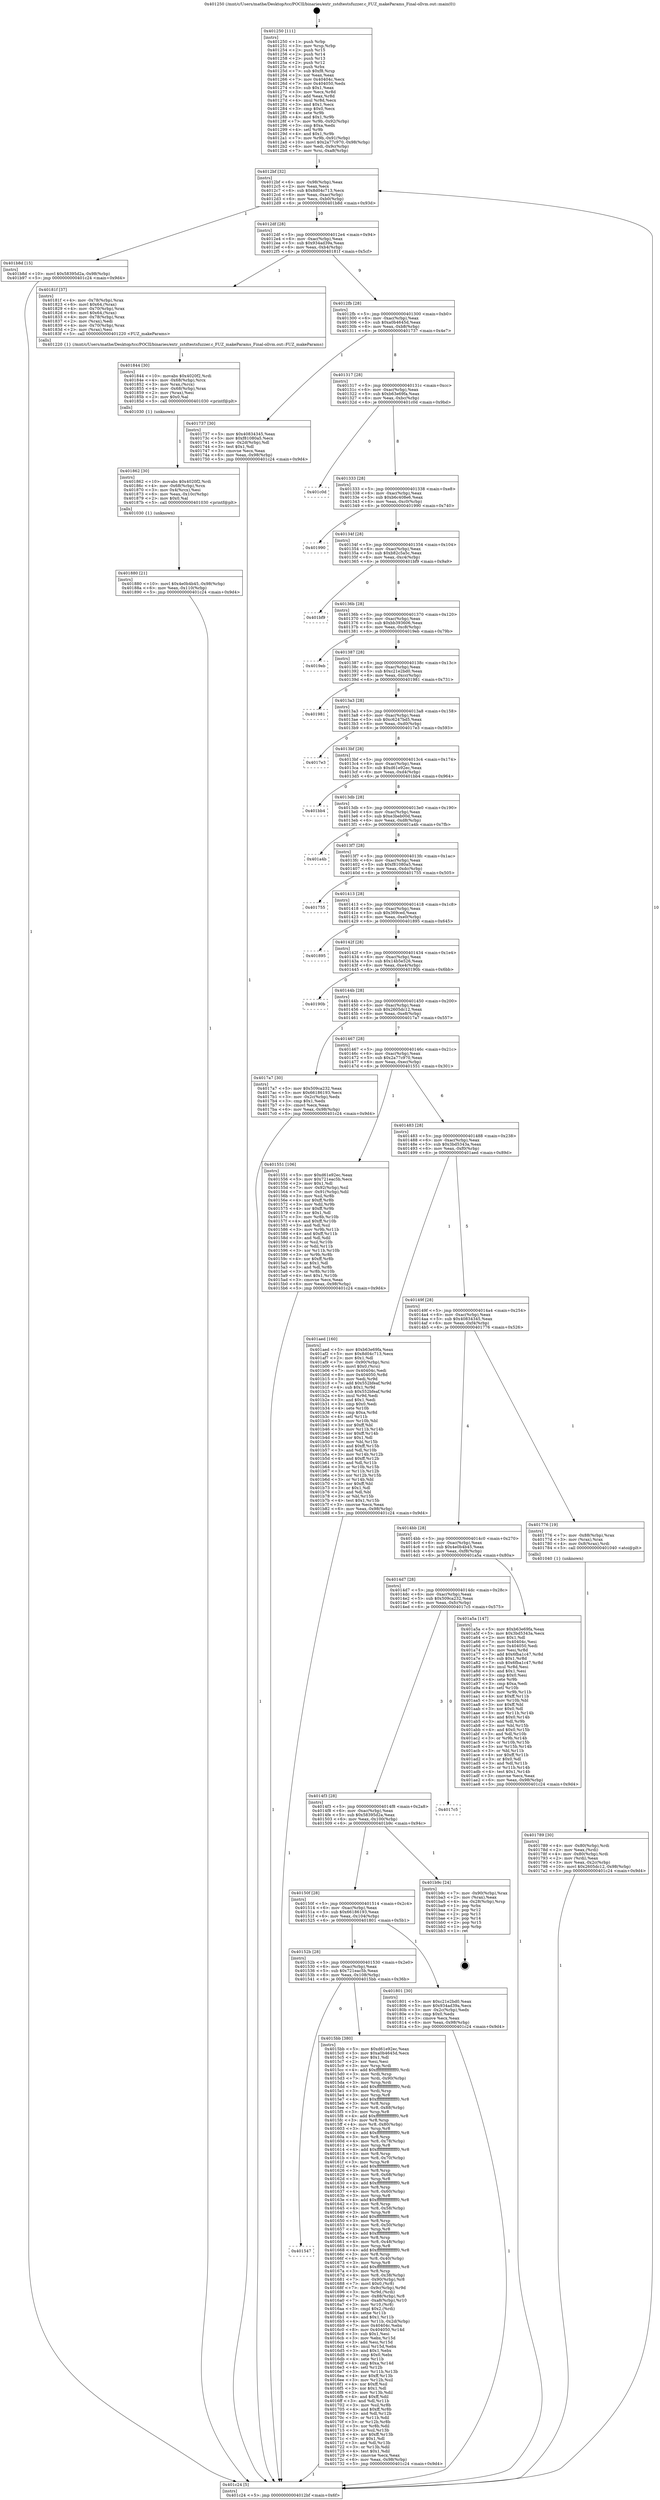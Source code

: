 digraph "0x401250" {
  label = "0x401250 (/mnt/c/Users/mathe/Desktop/tcc/POCII/binaries/extr_zstdtestsfuzzer.c_FUZ_makeParams_Final-ollvm.out::main(0))"
  labelloc = "t"
  node[shape=record]

  Entry [label="",width=0.3,height=0.3,shape=circle,fillcolor=black,style=filled]
  "0x4012bf" [label="{
     0x4012bf [32]\l
     | [instrs]\l
     &nbsp;&nbsp;0x4012bf \<+6\>: mov -0x98(%rbp),%eax\l
     &nbsp;&nbsp;0x4012c5 \<+2\>: mov %eax,%ecx\l
     &nbsp;&nbsp;0x4012c7 \<+6\>: sub $0x8d04c713,%ecx\l
     &nbsp;&nbsp;0x4012cd \<+6\>: mov %eax,-0xac(%rbp)\l
     &nbsp;&nbsp;0x4012d3 \<+6\>: mov %ecx,-0xb0(%rbp)\l
     &nbsp;&nbsp;0x4012d9 \<+6\>: je 0000000000401b8d \<main+0x93d\>\l
  }"]
  "0x401b8d" [label="{
     0x401b8d [15]\l
     | [instrs]\l
     &nbsp;&nbsp;0x401b8d \<+10\>: movl $0x58395d2a,-0x98(%rbp)\l
     &nbsp;&nbsp;0x401b97 \<+5\>: jmp 0000000000401c24 \<main+0x9d4\>\l
  }"]
  "0x4012df" [label="{
     0x4012df [28]\l
     | [instrs]\l
     &nbsp;&nbsp;0x4012df \<+5\>: jmp 00000000004012e4 \<main+0x94\>\l
     &nbsp;&nbsp;0x4012e4 \<+6\>: mov -0xac(%rbp),%eax\l
     &nbsp;&nbsp;0x4012ea \<+5\>: sub $0x934ad39a,%eax\l
     &nbsp;&nbsp;0x4012ef \<+6\>: mov %eax,-0xb4(%rbp)\l
     &nbsp;&nbsp;0x4012f5 \<+6\>: je 000000000040181f \<main+0x5cf\>\l
  }"]
  Exit [label="",width=0.3,height=0.3,shape=circle,fillcolor=black,style=filled,peripheries=2]
  "0x40181f" [label="{
     0x40181f [37]\l
     | [instrs]\l
     &nbsp;&nbsp;0x40181f \<+4\>: mov -0x78(%rbp),%rax\l
     &nbsp;&nbsp;0x401823 \<+6\>: movl $0x64,(%rax)\l
     &nbsp;&nbsp;0x401829 \<+4\>: mov -0x70(%rbp),%rax\l
     &nbsp;&nbsp;0x40182d \<+6\>: movl $0x64,(%rax)\l
     &nbsp;&nbsp;0x401833 \<+4\>: mov -0x78(%rbp),%rax\l
     &nbsp;&nbsp;0x401837 \<+2\>: mov (%rax),%edi\l
     &nbsp;&nbsp;0x401839 \<+4\>: mov -0x70(%rbp),%rax\l
     &nbsp;&nbsp;0x40183d \<+2\>: mov (%rax),%esi\l
     &nbsp;&nbsp;0x40183f \<+5\>: call 0000000000401220 \<FUZ_makeParams\>\l
     | [calls]\l
     &nbsp;&nbsp;0x401220 \{1\} (/mnt/c/Users/mathe/Desktop/tcc/POCII/binaries/extr_zstdtestsfuzzer.c_FUZ_makeParams_Final-ollvm.out::FUZ_makeParams)\l
  }"]
  "0x4012fb" [label="{
     0x4012fb [28]\l
     | [instrs]\l
     &nbsp;&nbsp;0x4012fb \<+5\>: jmp 0000000000401300 \<main+0xb0\>\l
     &nbsp;&nbsp;0x401300 \<+6\>: mov -0xac(%rbp),%eax\l
     &nbsp;&nbsp;0x401306 \<+5\>: sub $0xa0b4645d,%eax\l
     &nbsp;&nbsp;0x40130b \<+6\>: mov %eax,-0xb8(%rbp)\l
     &nbsp;&nbsp;0x401311 \<+6\>: je 0000000000401737 \<main+0x4e7\>\l
  }"]
  "0x401880" [label="{
     0x401880 [21]\l
     | [instrs]\l
     &nbsp;&nbsp;0x401880 \<+10\>: movl $0x4e0b4b45,-0x98(%rbp)\l
     &nbsp;&nbsp;0x40188a \<+6\>: mov %eax,-0x110(%rbp)\l
     &nbsp;&nbsp;0x401890 \<+5\>: jmp 0000000000401c24 \<main+0x9d4\>\l
  }"]
  "0x401737" [label="{
     0x401737 [30]\l
     | [instrs]\l
     &nbsp;&nbsp;0x401737 \<+5\>: mov $0x40834345,%eax\l
     &nbsp;&nbsp;0x40173c \<+5\>: mov $0xf81080a5,%ecx\l
     &nbsp;&nbsp;0x401741 \<+3\>: mov -0x2d(%rbp),%dl\l
     &nbsp;&nbsp;0x401744 \<+3\>: test $0x1,%dl\l
     &nbsp;&nbsp;0x401747 \<+3\>: cmovne %ecx,%eax\l
     &nbsp;&nbsp;0x40174a \<+6\>: mov %eax,-0x98(%rbp)\l
     &nbsp;&nbsp;0x401750 \<+5\>: jmp 0000000000401c24 \<main+0x9d4\>\l
  }"]
  "0x401317" [label="{
     0x401317 [28]\l
     | [instrs]\l
     &nbsp;&nbsp;0x401317 \<+5\>: jmp 000000000040131c \<main+0xcc\>\l
     &nbsp;&nbsp;0x40131c \<+6\>: mov -0xac(%rbp),%eax\l
     &nbsp;&nbsp;0x401322 \<+5\>: sub $0xb63e69fa,%eax\l
     &nbsp;&nbsp;0x401327 \<+6\>: mov %eax,-0xbc(%rbp)\l
     &nbsp;&nbsp;0x40132d \<+6\>: je 0000000000401c0d \<main+0x9bd\>\l
  }"]
  "0x401862" [label="{
     0x401862 [30]\l
     | [instrs]\l
     &nbsp;&nbsp;0x401862 \<+10\>: movabs $0x4020f2,%rdi\l
     &nbsp;&nbsp;0x40186c \<+4\>: mov -0x68(%rbp),%rcx\l
     &nbsp;&nbsp;0x401870 \<+3\>: mov 0x4(%rcx),%esi\l
     &nbsp;&nbsp;0x401873 \<+6\>: mov %eax,-0x10c(%rbp)\l
     &nbsp;&nbsp;0x401879 \<+2\>: mov $0x0,%al\l
     &nbsp;&nbsp;0x40187b \<+5\>: call 0000000000401030 \<printf@plt\>\l
     | [calls]\l
     &nbsp;&nbsp;0x401030 \{1\} (unknown)\l
  }"]
  "0x401c0d" [label="{
     0x401c0d\l
  }", style=dashed]
  "0x401333" [label="{
     0x401333 [28]\l
     | [instrs]\l
     &nbsp;&nbsp;0x401333 \<+5\>: jmp 0000000000401338 \<main+0xe8\>\l
     &nbsp;&nbsp;0x401338 \<+6\>: mov -0xac(%rbp),%eax\l
     &nbsp;&nbsp;0x40133e \<+5\>: sub $0xb6c408e6,%eax\l
     &nbsp;&nbsp;0x401343 \<+6\>: mov %eax,-0xc0(%rbp)\l
     &nbsp;&nbsp;0x401349 \<+6\>: je 0000000000401990 \<main+0x740\>\l
  }"]
  "0x401844" [label="{
     0x401844 [30]\l
     | [instrs]\l
     &nbsp;&nbsp;0x401844 \<+10\>: movabs $0x4020f2,%rdi\l
     &nbsp;&nbsp;0x40184e \<+4\>: mov -0x68(%rbp),%rcx\l
     &nbsp;&nbsp;0x401852 \<+3\>: mov %rax,(%rcx)\l
     &nbsp;&nbsp;0x401855 \<+4\>: mov -0x68(%rbp),%rax\l
     &nbsp;&nbsp;0x401859 \<+2\>: mov (%rax),%esi\l
     &nbsp;&nbsp;0x40185b \<+2\>: mov $0x0,%al\l
     &nbsp;&nbsp;0x40185d \<+5\>: call 0000000000401030 \<printf@plt\>\l
     | [calls]\l
     &nbsp;&nbsp;0x401030 \{1\} (unknown)\l
  }"]
  "0x401990" [label="{
     0x401990\l
  }", style=dashed]
  "0x40134f" [label="{
     0x40134f [28]\l
     | [instrs]\l
     &nbsp;&nbsp;0x40134f \<+5\>: jmp 0000000000401354 \<main+0x104\>\l
     &nbsp;&nbsp;0x401354 \<+6\>: mov -0xac(%rbp),%eax\l
     &nbsp;&nbsp;0x40135a \<+5\>: sub $0xb82c5a5c,%eax\l
     &nbsp;&nbsp;0x40135f \<+6\>: mov %eax,-0xc4(%rbp)\l
     &nbsp;&nbsp;0x401365 \<+6\>: je 0000000000401bf9 \<main+0x9a9\>\l
  }"]
  "0x401789" [label="{
     0x401789 [30]\l
     | [instrs]\l
     &nbsp;&nbsp;0x401789 \<+4\>: mov -0x80(%rbp),%rdi\l
     &nbsp;&nbsp;0x40178d \<+2\>: mov %eax,(%rdi)\l
     &nbsp;&nbsp;0x40178f \<+4\>: mov -0x80(%rbp),%rdi\l
     &nbsp;&nbsp;0x401793 \<+2\>: mov (%rdi),%eax\l
     &nbsp;&nbsp;0x401795 \<+3\>: mov %eax,-0x2c(%rbp)\l
     &nbsp;&nbsp;0x401798 \<+10\>: movl $0x2605dc12,-0x98(%rbp)\l
     &nbsp;&nbsp;0x4017a2 \<+5\>: jmp 0000000000401c24 \<main+0x9d4\>\l
  }"]
  "0x401bf9" [label="{
     0x401bf9\l
  }", style=dashed]
  "0x40136b" [label="{
     0x40136b [28]\l
     | [instrs]\l
     &nbsp;&nbsp;0x40136b \<+5\>: jmp 0000000000401370 \<main+0x120\>\l
     &nbsp;&nbsp;0x401370 \<+6\>: mov -0xac(%rbp),%eax\l
     &nbsp;&nbsp;0x401376 \<+5\>: sub $0xbb393606,%eax\l
     &nbsp;&nbsp;0x40137b \<+6\>: mov %eax,-0xc8(%rbp)\l
     &nbsp;&nbsp;0x401381 \<+6\>: je 00000000004019eb \<main+0x79b\>\l
  }"]
  "0x401547" [label="{
     0x401547\l
  }", style=dashed]
  "0x4019eb" [label="{
     0x4019eb\l
  }", style=dashed]
  "0x401387" [label="{
     0x401387 [28]\l
     | [instrs]\l
     &nbsp;&nbsp;0x401387 \<+5\>: jmp 000000000040138c \<main+0x13c\>\l
     &nbsp;&nbsp;0x40138c \<+6\>: mov -0xac(%rbp),%eax\l
     &nbsp;&nbsp;0x401392 \<+5\>: sub $0xc21e2bd0,%eax\l
     &nbsp;&nbsp;0x401397 \<+6\>: mov %eax,-0xcc(%rbp)\l
     &nbsp;&nbsp;0x40139d \<+6\>: je 0000000000401981 \<main+0x731\>\l
  }"]
  "0x4015bb" [label="{
     0x4015bb [380]\l
     | [instrs]\l
     &nbsp;&nbsp;0x4015bb \<+5\>: mov $0xd61e92ec,%eax\l
     &nbsp;&nbsp;0x4015c0 \<+5\>: mov $0xa0b4645d,%ecx\l
     &nbsp;&nbsp;0x4015c5 \<+2\>: mov $0x1,%dl\l
     &nbsp;&nbsp;0x4015c7 \<+2\>: xor %esi,%esi\l
     &nbsp;&nbsp;0x4015c9 \<+3\>: mov %rsp,%rdi\l
     &nbsp;&nbsp;0x4015cc \<+4\>: add $0xfffffffffffffff0,%rdi\l
     &nbsp;&nbsp;0x4015d0 \<+3\>: mov %rdi,%rsp\l
     &nbsp;&nbsp;0x4015d3 \<+7\>: mov %rdi,-0x90(%rbp)\l
     &nbsp;&nbsp;0x4015da \<+3\>: mov %rsp,%rdi\l
     &nbsp;&nbsp;0x4015dd \<+4\>: add $0xfffffffffffffff0,%rdi\l
     &nbsp;&nbsp;0x4015e1 \<+3\>: mov %rdi,%rsp\l
     &nbsp;&nbsp;0x4015e4 \<+3\>: mov %rsp,%r8\l
     &nbsp;&nbsp;0x4015e7 \<+4\>: add $0xfffffffffffffff0,%r8\l
     &nbsp;&nbsp;0x4015eb \<+3\>: mov %r8,%rsp\l
     &nbsp;&nbsp;0x4015ee \<+7\>: mov %r8,-0x88(%rbp)\l
     &nbsp;&nbsp;0x4015f5 \<+3\>: mov %rsp,%r8\l
     &nbsp;&nbsp;0x4015f8 \<+4\>: add $0xfffffffffffffff0,%r8\l
     &nbsp;&nbsp;0x4015fc \<+3\>: mov %r8,%rsp\l
     &nbsp;&nbsp;0x4015ff \<+4\>: mov %r8,-0x80(%rbp)\l
     &nbsp;&nbsp;0x401603 \<+3\>: mov %rsp,%r8\l
     &nbsp;&nbsp;0x401606 \<+4\>: add $0xfffffffffffffff0,%r8\l
     &nbsp;&nbsp;0x40160a \<+3\>: mov %r8,%rsp\l
     &nbsp;&nbsp;0x40160d \<+4\>: mov %r8,-0x78(%rbp)\l
     &nbsp;&nbsp;0x401611 \<+3\>: mov %rsp,%r8\l
     &nbsp;&nbsp;0x401614 \<+4\>: add $0xfffffffffffffff0,%r8\l
     &nbsp;&nbsp;0x401618 \<+3\>: mov %r8,%rsp\l
     &nbsp;&nbsp;0x40161b \<+4\>: mov %r8,-0x70(%rbp)\l
     &nbsp;&nbsp;0x40161f \<+3\>: mov %rsp,%r8\l
     &nbsp;&nbsp;0x401622 \<+4\>: add $0xfffffffffffffff0,%r8\l
     &nbsp;&nbsp;0x401626 \<+3\>: mov %r8,%rsp\l
     &nbsp;&nbsp;0x401629 \<+4\>: mov %r8,-0x68(%rbp)\l
     &nbsp;&nbsp;0x40162d \<+3\>: mov %rsp,%r8\l
     &nbsp;&nbsp;0x401630 \<+4\>: add $0xfffffffffffffff0,%r8\l
     &nbsp;&nbsp;0x401634 \<+3\>: mov %r8,%rsp\l
     &nbsp;&nbsp;0x401637 \<+4\>: mov %r8,-0x60(%rbp)\l
     &nbsp;&nbsp;0x40163b \<+3\>: mov %rsp,%r8\l
     &nbsp;&nbsp;0x40163e \<+4\>: add $0xfffffffffffffff0,%r8\l
     &nbsp;&nbsp;0x401642 \<+3\>: mov %r8,%rsp\l
     &nbsp;&nbsp;0x401645 \<+4\>: mov %r8,-0x58(%rbp)\l
     &nbsp;&nbsp;0x401649 \<+3\>: mov %rsp,%r8\l
     &nbsp;&nbsp;0x40164c \<+4\>: add $0xfffffffffffffff0,%r8\l
     &nbsp;&nbsp;0x401650 \<+3\>: mov %r8,%rsp\l
     &nbsp;&nbsp;0x401653 \<+4\>: mov %r8,-0x50(%rbp)\l
     &nbsp;&nbsp;0x401657 \<+3\>: mov %rsp,%r8\l
     &nbsp;&nbsp;0x40165a \<+4\>: add $0xfffffffffffffff0,%r8\l
     &nbsp;&nbsp;0x40165e \<+3\>: mov %r8,%rsp\l
     &nbsp;&nbsp;0x401661 \<+4\>: mov %r8,-0x48(%rbp)\l
     &nbsp;&nbsp;0x401665 \<+3\>: mov %rsp,%r8\l
     &nbsp;&nbsp;0x401668 \<+4\>: add $0xfffffffffffffff0,%r8\l
     &nbsp;&nbsp;0x40166c \<+3\>: mov %r8,%rsp\l
     &nbsp;&nbsp;0x40166f \<+4\>: mov %r8,-0x40(%rbp)\l
     &nbsp;&nbsp;0x401673 \<+3\>: mov %rsp,%r8\l
     &nbsp;&nbsp;0x401676 \<+4\>: add $0xfffffffffffffff0,%r8\l
     &nbsp;&nbsp;0x40167a \<+3\>: mov %r8,%rsp\l
     &nbsp;&nbsp;0x40167d \<+4\>: mov %r8,-0x38(%rbp)\l
     &nbsp;&nbsp;0x401681 \<+7\>: mov -0x90(%rbp),%r8\l
     &nbsp;&nbsp;0x401688 \<+7\>: movl $0x0,(%r8)\l
     &nbsp;&nbsp;0x40168f \<+7\>: mov -0x9c(%rbp),%r9d\l
     &nbsp;&nbsp;0x401696 \<+3\>: mov %r9d,(%rdi)\l
     &nbsp;&nbsp;0x401699 \<+7\>: mov -0x88(%rbp),%r8\l
     &nbsp;&nbsp;0x4016a0 \<+7\>: mov -0xa8(%rbp),%r10\l
     &nbsp;&nbsp;0x4016a7 \<+3\>: mov %r10,(%r8)\l
     &nbsp;&nbsp;0x4016aa \<+3\>: cmpl $0x2,(%rdi)\l
     &nbsp;&nbsp;0x4016ad \<+4\>: setne %r11b\l
     &nbsp;&nbsp;0x4016b1 \<+4\>: and $0x1,%r11b\l
     &nbsp;&nbsp;0x4016b5 \<+4\>: mov %r11b,-0x2d(%rbp)\l
     &nbsp;&nbsp;0x4016b9 \<+7\>: mov 0x40404c,%ebx\l
     &nbsp;&nbsp;0x4016c0 \<+8\>: mov 0x404050,%r14d\l
     &nbsp;&nbsp;0x4016c8 \<+3\>: sub $0x1,%esi\l
     &nbsp;&nbsp;0x4016cb \<+3\>: mov %ebx,%r15d\l
     &nbsp;&nbsp;0x4016ce \<+3\>: add %esi,%r15d\l
     &nbsp;&nbsp;0x4016d1 \<+4\>: imul %r15d,%ebx\l
     &nbsp;&nbsp;0x4016d5 \<+3\>: and $0x1,%ebx\l
     &nbsp;&nbsp;0x4016d8 \<+3\>: cmp $0x0,%ebx\l
     &nbsp;&nbsp;0x4016db \<+4\>: sete %r11b\l
     &nbsp;&nbsp;0x4016df \<+4\>: cmp $0xa,%r14d\l
     &nbsp;&nbsp;0x4016e3 \<+4\>: setl %r12b\l
     &nbsp;&nbsp;0x4016e7 \<+3\>: mov %r11b,%r13b\l
     &nbsp;&nbsp;0x4016ea \<+4\>: xor $0xff,%r13b\l
     &nbsp;&nbsp;0x4016ee \<+3\>: mov %r12b,%sil\l
     &nbsp;&nbsp;0x4016f1 \<+4\>: xor $0xff,%sil\l
     &nbsp;&nbsp;0x4016f5 \<+3\>: xor $0x1,%dl\l
     &nbsp;&nbsp;0x4016f8 \<+3\>: mov %r13b,%dil\l
     &nbsp;&nbsp;0x4016fb \<+4\>: and $0xff,%dil\l
     &nbsp;&nbsp;0x4016ff \<+3\>: and %dl,%r11b\l
     &nbsp;&nbsp;0x401702 \<+3\>: mov %sil,%r8b\l
     &nbsp;&nbsp;0x401705 \<+4\>: and $0xff,%r8b\l
     &nbsp;&nbsp;0x401709 \<+3\>: and %dl,%r12b\l
     &nbsp;&nbsp;0x40170c \<+3\>: or %r11b,%dil\l
     &nbsp;&nbsp;0x40170f \<+3\>: or %r12b,%r8b\l
     &nbsp;&nbsp;0x401712 \<+3\>: xor %r8b,%dil\l
     &nbsp;&nbsp;0x401715 \<+3\>: or %sil,%r13b\l
     &nbsp;&nbsp;0x401718 \<+4\>: xor $0xff,%r13b\l
     &nbsp;&nbsp;0x40171c \<+3\>: or $0x1,%dl\l
     &nbsp;&nbsp;0x40171f \<+3\>: and %dl,%r13b\l
     &nbsp;&nbsp;0x401722 \<+3\>: or %r13b,%dil\l
     &nbsp;&nbsp;0x401725 \<+4\>: test $0x1,%dil\l
     &nbsp;&nbsp;0x401729 \<+3\>: cmovne %ecx,%eax\l
     &nbsp;&nbsp;0x40172c \<+6\>: mov %eax,-0x98(%rbp)\l
     &nbsp;&nbsp;0x401732 \<+5\>: jmp 0000000000401c24 \<main+0x9d4\>\l
  }"]
  "0x401981" [label="{
     0x401981\l
  }", style=dashed]
  "0x4013a3" [label="{
     0x4013a3 [28]\l
     | [instrs]\l
     &nbsp;&nbsp;0x4013a3 \<+5\>: jmp 00000000004013a8 \<main+0x158\>\l
     &nbsp;&nbsp;0x4013a8 \<+6\>: mov -0xac(%rbp),%eax\l
     &nbsp;&nbsp;0x4013ae \<+5\>: sub $0xc6247bd5,%eax\l
     &nbsp;&nbsp;0x4013b3 \<+6\>: mov %eax,-0xd0(%rbp)\l
     &nbsp;&nbsp;0x4013b9 \<+6\>: je 00000000004017e3 \<main+0x593\>\l
  }"]
  "0x40152b" [label="{
     0x40152b [28]\l
     | [instrs]\l
     &nbsp;&nbsp;0x40152b \<+5\>: jmp 0000000000401530 \<main+0x2e0\>\l
     &nbsp;&nbsp;0x401530 \<+6\>: mov -0xac(%rbp),%eax\l
     &nbsp;&nbsp;0x401536 \<+5\>: sub $0x721eac5b,%eax\l
     &nbsp;&nbsp;0x40153b \<+6\>: mov %eax,-0x108(%rbp)\l
     &nbsp;&nbsp;0x401541 \<+6\>: je 00000000004015bb \<main+0x36b\>\l
  }"]
  "0x4017e3" [label="{
     0x4017e3\l
  }", style=dashed]
  "0x4013bf" [label="{
     0x4013bf [28]\l
     | [instrs]\l
     &nbsp;&nbsp;0x4013bf \<+5\>: jmp 00000000004013c4 \<main+0x174\>\l
     &nbsp;&nbsp;0x4013c4 \<+6\>: mov -0xac(%rbp),%eax\l
     &nbsp;&nbsp;0x4013ca \<+5\>: sub $0xd61e92ec,%eax\l
     &nbsp;&nbsp;0x4013cf \<+6\>: mov %eax,-0xd4(%rbp)\l
     &nbsp;&nbsp;0x4013d5 \<+6\>: je 0000000000401bb4 \<main+0x964\>\l
  }"]
  "0x401801" [label="{
     0x401801 [30]\l
     | [instrs]\l
     &nbsp;&nbsp;0x401801 \<+5\>: mov $0xc21e2bd0,%eax\l
     &nbsp;&nbsp;0x401806 \<+5\>: mov $0x934ad39a,%ecx\l
     &nbsp;&nbsp;0x40180b \<+3\>: mov -0x2c(%rbp),%edx\l
     &nbsp;&nbsp;0x40180e \<+3\>: cmp $0x0,%edx\l
     &nbsp;&nbsp;0x401811 \<+3\>: cmove %ecx,%eax\l
     &nbsp;&nbsp;0x401814 \<+6\>: mov %eax,-0x98(%rbp)\l
     &nbsp;&nbsp;0x40181a \<+5\>: jmp 0000000000401c24 \<main+0x9d4\>\l
  }"]
  "0x401bb4" [label="{
     0x401bb4\l
  }", style=dashed]
  "0x4013db" [label="{
     0x4013db [28]\l
     | [instrs]\l
     &nbsp;&nbsp;0x4013db \<+5\>: jmp 00000000004013e0 \<main+0x190\>\l
     &nbsp;&nbsp;0x4013e0 \<+6\>: mov -0xac(%rbp),%eax\l
     &nbsp;&nbsp;0x4013e6 \<+5\>: sub $0xe3beb00d,%eax\l
     &nbsp;&nbsp;0x4013eb \<+6\>: mov %eax,-0xd8(%rbp)\l
     &nbsp;&nbsp;0x4013f1 \<+6\>: je 0000000000401a4b \<main+0x7fb\>\l
  }"]
  "0x40150f" [label="{
     0x40150f [28]\l
     | [instrs]\l
     &nbsp;&nbsp;0x40150f \<+5\>: jmp 0000000000401514 \<main+0x2c4\>\l
     &nbsp;&nbsp;0x401514 \<+6\>: mov -0xac(%rbp),%eax\l
     &nbsp;&nbsp;0x40151a \<+5\>: sub $0x66186193,%eax\l
     &nbsp;&nbsp;0x40151f \<+6\>: mov %eax,-0x104(%rbp)\l
     &nbsp;&nbsp;0x401525 \<+6\>: je 0000000000401801 \<main+0x5b1\>\l
  }"]
  "0x401a4b" [label="{
     0x401a4b\l
  }", style=dashed]
  "0x4013f7" [label="{
     0x4013f7 [28]\l
     | [instrs]\l
     &nbsp;&nbsp;0x4013f7 \<+5\>: jmp 00000000004013fc \<main+0x1ac\>\l
     &nbsp;&nbsp;0x4013fc \<+6\>: mov -0xac(%rbp),%eax\l
     &nbsp;&nbsp;0x401402 \<+5\>: sub $0xf81080a5,%eax\l
     &nbsp;&nbsp;0x401407 \<+6\>: mov %eax,-0xdc(%rbp)\l
     &nbsp;&nbsp;0x40140d \<+6\>: je 0000000000401755 \<main+0x505\>\l
  }"]
  "0x401b9c" [label="{
     0x401b9c [24]\l
     | [instrs]\l
     &nbsp;&nbsp;0x401b9c \<+7\>: mov -0x90(%rbp),%rax\l
     &nbsp;&nbsp;0x401ba3 \<+2\>: mov (%rax),%eax\l
     &nbsp;&nbsp;0x401ba5 \<+4\>: lea -0x28(%rbp),%rsp\l
     &nbsp;&nbsp;0x401ba9 \<+1\>: pop %rbx\l
     &nbsp;&nbsp;0x401baa \<+2\>: pop %r12\l
     &nbsp;&nbsp;0x401bac \<+2\>: pop %r13\l
     &nbsp;&nbsp;0x401bae \<+2\>: pop %r14\l
     &nbsp;&nbsp;0x401bb0 \<+2\>: pop %r15\l
     &nbsp;&nbsp;0x401bb2 \<+1\>: pop %rbp\l
     &nbsp;&nbsp;0x401bb3 \<+1\>: ret\l
  }"]
  "0x401755" [label="{
     0x401755\l
  }", style=dashed]
  "0x401413" [label="{
     0x401413 [28]\l
     | [instrs]\l
     &nbsp;&nbsp;0x401413 \<+5\>: jmp 0000000000401418 \<main+0x1c8\>\l
     &nbsp;&nbsp;0x401418 \<+6\>: mov -0xac(%rbp),%eax\l
     &nbsp;&nbsp;0x40141e \<+5\>: sub $0x369ced,%eax\l
     &nbsp;&nbsp;0x401423 \<+6\>: mov %eax,-0xe0(%rbp)\l
     &nbsp;&nbsp;0x401429 \<+6\>: je 0000000000401895 \<main+0x645\>\l
  }"]
  "0x4014f3" [label="{
     0x4014f3 [28]\l
     | [instrs]\l
     &nbsp;&nbsp;0x4014f3 \<+5\>: jmp 00000000004014f8 \<main+0x2a8\>\l
     &nbsp;&nbsp;0x4014f8 \<+6\>: mov -0xac(%rbp),%eax\l
     &nbsp;&nbsp;0x4014fe \<+5\>: sub $0x58395d2a,%eax\l
     &nbsp;&nbsp;0x401503 \<+6\>: mov %eax,-0x100(%rbp)\l
     &nbsp;&nbsp;0x401509 \<+6\>: je 0000000000401b9c \<main+0x94c\>\l
  }"]
  "0x401895" [label="{
     0x401895\l
  }", style=dashed]
  "0x40142f" [label="{
     0x40142f [28]\l
     | [instrs]\l
     &nbsp;&nbsp;0x40142f \<+5\>: jmp 0000000000401434 \<main+0x1e4\>\l
     &nbsp;&nbsp;0x401434 \<+6\>: mov -0xac(%rbp),%eax\l
     &nbsp;&nbsp;0x40143a \<+5\>: sub $0x14b5e526,%eax\l
     &nbsp;&nbsp;0x40143f \<+6\>: mov %eax,-0xe4(%rbp)\l
     &nbsp;&nbsp;0x401445 \<+6\>: je 000000000040190b \<main+0x6bb\>\l
  }"]
  "0x4017c5" [label="{
     0x4017c5\l
  }", style=dashed]
  "0x40190b" [label="{
     0x40190b\l
  }", style=dashed]
  "0x40144b" [label="{
     0x40144b [28]\l
     | [instrs]\l
     &nbsp;&nbsp;0x40144b \<+5\>: jmp 0000000000401450 \<main+0x200\>\l
     &nbsp;&nbsp;0x401450 \<+6\>: mov -0xac(%rbp),%eax\l
     &nbsp;&nbsp;0x401456 \<+5\>: sub $0x2605dc12,%eax\l
     &nbsp;&nbsp;0x40145b \<+6\>: mov %eax,-0xe8(%rbp)\l
     &nbsp;&nbsp;0x401461 \<+6\>: je 00000000004017a7 \<main+0x557\>\l
  }"]
  "0x4014d7" [label="{
     0x4014d7 [28]\l
     | [instrs]\l
     &nbsp;&nbsp;0x4014d7 \<+5\>: jmp 00000000004014dc \<main+0x28c\>\l
     &nbsp;&nbsp;0x4014dc \<+6\>: mov -0xac(%rbp),%eax\l
     &nbsp;&nbsp;0x4014e2 \<+5\>: sub $0x509ca232,%eax\l
     &nbsp;&nbsp;0x4014e7 \<+6\>: mov %eax,-0xfc(%rbp)\l
     &nbsp;&nbsp;0x4014ed \<+6\>: je 00000000004017c5 \<main+0x575\>\l
  }"]
  "0x4017a7" [label="{
     0x4017a7 [30]\l
     | [instrs]\l
     &nbsp;&nbsp;0x4017a7 \<+5\>: mov $0x509ca232,%eax\l
     &nbsp;&nbsp;0x4017ac \<+5\>: mov $0x66186193,%ecx\l
     &nbsp;&nbsp;0x4017b1 \<+3\>: mov -0x2c(%rbp),%edx\l
     &nbsp;&nbsp;0x4017b4 \<+3\>: cmp $0x1,%edx\l
     &nbsp;&nbsp;0x4017b7 \<+3\>: cmovl %ecx,%eax\l
     &nbsp;&nbsp;0x4017ba \<+6\>: mov %eax,-0x98(%rbp)\l
     &nbsp;&nbsp;0x4017c0 \<+5\>: jmp 0000000000401c24 \<main+0x9d4\>\l
  }"]
  "0x401467" [label="{
     0x401467 [28]\l
     | [instrs]\l
     &nbsp;&nbsp;0x401467 \<+5\>: jmp 000000000040146c \<main+0x21c\>\l
     &nbsp;&nbsp;0x40146c \<+6\>: mov -0xac(%rbp),%eax\l
     &nbsp;&nbsp;0x401472 \<+5\>: sub $0x2a77c970,%eax\l
     &nbsp;&nbsp;0x401477 \<+6\>: mov %eax,-0xec(%rbp)\l
     &nbsp;&nbsp;0x40147d \<+6\>: je 0000000000401551 \<main+0x301\>\l
  }"]
  "0x401a5a" [label="{
     0x401a5a [147]\l
     | [instrs]\l
     &nbsp;&nbsp;0x401a5a \<+5\>: mov $0xb63e69fa,%eax\l
     &nbsp;&nbsp;0x401a5f \<+5\>: mov $0x3bd5343a,%ecx\l
     &nbsp;&nbsp;0x401a64 \<+2\>: mov $0x1,%dl\l
     &nbsp;&nbsp;0x401a66 \<+7\>: mov 0x40404c,%esi\l
     &nbsp;&nbsp;0x401a6d \<+7\>: mov 0x404050,%edi\l
     &nbsp;&nbsp;0x401a74 \<+3\>: mov %esi,%r8d\l
     &nbsp;&nbsp;0x401a77 \<+7\>: add $0x6fba1c47,%r8d\l
     &nbsp;&nbsp;0x401a7e \<+4\>: sub $0x1,%r8d\l
     &nbsp;&nbsp;0x401a82 \<+7\>: sub $0x6fba1c47,%r8d\l
     &nbsp;&nbsp;0x401a89 \<+4\>: imul %r8d,%esi\l
     &nbsp;&nbsp;0x401a8d \<+3\>: and $0x1,%esi\l
     &nbsp;&nbsp;0x401a90 \<+3\>: cmp $0x0,%esi\l
     &nbsp;&nbsp;0x401a93 \<+4\>: sete %r9b\l
     &nbsp;&nbsp;0x401a97 \<+3\>: cmp $0xa,%edi\l
     &nbsp;&nbsp;0x401a9a \<+4\>: setl %r10b\l
     &nbsp;&nbsp;0x401a9e \<+3\>: mov %r9b,%r11b\l
     &nbsp;&nbsp;0x401aa1 \<+4\>: xor $0xff,%r11b\l
     &nbsp;&nbsp;0x401aa5 \<+3\>: mov %r10b,%bl\l
     &nbsp;&nbsp;0x401aa8 \<+3\>: xor $0xff,%bl\l
     &nbsp;&nbsp;0x401aab \<+3\>: xor $0x0,%dl\l
     &nbsp;&nbsp;0x401aae \<+3\>: mov %r11b,%r14b\l
     &nbsp;&nbsp;0x401ab1 \<+4\>: and $0x0,%r14b\l
     &nbsp;&nbsp;0x401ab5 \<+3\>: and %dl,%r9b\l
     &nbsp;&nbsp;0x401ab8 \<+3\>: mov %bl,%r15b\l
     &nbsp;&nbsp;0x401abb \<+4\>: and $0x0,%r15b\l
     &nbsp;&nbsp;0x401abf \<+3\>: and %dl,%r10b\l
     &nbsp;&nbsp;0x401ac2 \<+3\>: or %r9b,%r14b\l
     &nbsp;&nbsp;0x401ac5 \<+3\>: or %r10b,%r15b\l
     &nbsp;&nbsp;0x401ac8 \<+3\>: xor %r15b,%r14b\l
     &nbsp;&nbsp;0x401acb \<+3\>: or %bl,%r11b\l
     &nbsp;&nbsp;0x401ace \<+4\>: xor $0xff,%r11b\l
     &nbsp;&nbsp;0x401ad2 \<+3\>: or $0x0,%dl\l
     &nbsp;&nbsp;0x401ad5 \<+3\>: and %dl,%r11b\l
     &nbsp;&nbsp;0x401ad8 \<+3\>: or %r11b,%r14b\l
     &nbsp;&nbsp;0x401adb \<+4\>: test $0x1,%r14b\l
     &nbsp;&nbsp;0x401adf \<+3\>: cmovne %ecx,%eax\l
     &nbsp;&nbsp;0x401ae2 \<+6\>: mov %eax,-0x98(%rbp)\l
     &nbsp;&nbsp;0x401ae8 \<+5\>: jmp 0000000000401c24 \<main+0x9d4\>\l
  }"]
  "0x401551" [label="{
     0x401551 [106]\l
     | [instrs]\l
     &nbsp;&nbsp;0x401551 \<+5\>: mov $0xd61e92ec,%eax\l
     &nbsp;&nbsp;0x401556 \<+5\>: mov $0x721eac5b,%ecx\l
     &nbsp;&nbsp;0x40155b \<+2\>: mov $0x1,%dl\l
     &nbsp;&nbsp;0x40155d \<+7\>: mov -0x92(%rbp),%sil\l
     &nbsp;&nbsp;0x401564 \<+7\>: mov -0x91(%rbp),%dil\l
     &nbsp;&nbsp;0x40156b \<+3\>: mov %sil,%r8b\l
     &nbsp;&nbsp;0x40156e \<+4\>: xor $0xff,%r8b\l
     &nbsp;&nbsp;0x401572 \<+3\>: mov %dil,%r9b\l
     &nbsp;&nbsp;0x401575 \<+4\>: xor $0xff,%r9b\l
     &nbsp;&nbsp;0x401579 \<+3\>: xor $0x1,%dl\l
     &nbsp;&nbsp;0x40157c \<+3\>: mov %r8b,%r10b\l
     &nbsp;&nbsp;0x40157f \<+4\>: and $0xff,%r10b\l
     &nbsp;&nbsp;0x401583 \<+3\>: and %dl,%sil\l
     &nbsp;&nbsp;0x401586 \<+3\>: mov %r9b,%r11b\l
     &nbsp;&nbsp;0x401589 \<+4\>: and $0xff,%r11b\l
     &nbsp;&nbsp;0x40158d \<+3\>: and %dl,%dil\l
     &nbsp;&nbsp;0x401590 \<+3\>: or %sil,%r10b\l
     &nbsp;&nbsp;0x401593 \<+3\>: or %dil,%r11b\l
     &nbsp;&nbsp;0x401596 \<+3\>: xor %r11b,%r10b\l
     &nbsp;&nbsp;0x401599 \<+3\>: or %r9b,%r8b\l
     &nbsp;&nbsp;0x40159c \<+4\>: xor $0xff,%r8b\l
     &nbsp;&nbsp;0x4015a0 \<+3\>: or $0x1,%dl\l
     &nbsp;&nbsp;0x4015a3 \<+3\>: and %dl,%r8b\l
     &nbsp;&nbsp;0x4015a6 \<+3\>: or %r8b,%r10b\l
     &nbsp;&nbsp;0x4015a9 \<+4\>: test $0x1,%r10b\l
     &nbsp;&nbsp;0x4015ad \<+3\>: cmovne %ecx,%eax\l
     &nbsp;&nbsp;0x4015b0 \<+6\>: mov %eax,-0x98(%rbp)\l
     &nbsp;&nbsp;0x4015b6 \<+5\>: jmp 0000000000401c24 \<main+0x9d4\>\l
  }"]
  "0x401483" [label="{
     0x401483 [28]\l
     | [instrs]\l
     &nbsp;&nbsp;0x401483 \<+5\>: jmp 0000000000401488 \<main+0x238\>\l
     &nbsp;&nbsp;0x401488 \<+6\>: mov -0xac(%rbp),%eax\l
     &nbsp;&nbsp;0x40148e \<+5\>: sub $0x3bd5343a,%eax\l
     &nbsp;&nbsp;0x401493 \<+6\>: mov %eax,-0xf0(%rbp)\l
     &nbsp;&nbsp;0x401499 \<+6\>: je 0000000000401aed \<main+0x89d\>\l
  }"]
  "0x401c24" [label="{
     0x401c24 [5]\l
     | [instrs]\l
     &nbsp;&nbsp;0x401c24 \<+5\>: jmp 00000000004012bf \<main+0x6f\>\l
  }"]
  "0x401250" [label="{
     0x401250 [111]\l
     | [instrs]\l
     &nbsp;&nbsp;0x401250 \<+1\>: push %rbp\l
     &nbsp;&nbsp;0x401251 \<+3\>: mov %rsp,%rbp\l
     &nbsp;&nbsp;0x401254 \<+2\>: push %r15\l
     &nbsp;&nbsp;0x401256 \<+2\>: push %r14\l
     &nbsp;&nbsp;0x401258 \<+2\>: push %r13\l
     &nbsp;&nbsp;0x40125a \<+2\>: push %r12\l
     &nbsp;&nbsp;0x40125c \<+1\>: push %rbx\l
     &nbsp;&nbsp;0x40125d \<+7\>: sub $0xf8,%rsp\l
     &nbsp;&nbsp;0x401264 \<+2\>: xor %eax,%eax\l
     &nbsp;&nbsp;0x401266 \<+7\>: mov 0x40404c,%ecx\l
     &nbsp;&nbsp;0x40126d \<+7\>: mov 0x404050,%edx\l
     &nbsp;&nbsp;0x401274 \<+3\>: sub $0x1,%eax\l
     &nbsp;&nbsp;0x401277 \<+3\>: mov %ecx,%r8d\l
     &nbsp;&nbsp;0x40127a \<+3\>: add %eax,%r8d\l
     &nbsp;&nbsp;0x40127d \<+4\>: imul %r8d,%ecx\l
     &nbsp;&nbsp;0x401281 \<+3\>: and $0x1,%ecx\l
     &nbsp;&nbsp;0x401284 \<+3\>: cmp $0x0,%ecx\l
     &nbsp;&nbsp;0x401287 \<+4\>: sete %r9b\l
     &nbsp;&nbsp;0x40128b \<+4\>: and $0x1,%r9b\l
     &nbsp;&nbsp;0x40128f \<+7\>: mov %r9b,-0x92(%rbp)\l
     &nbsp;&nbsp;0x401296 \<+3\>: cmp $0xa,%edx\l
     &nbsp;&nbsp;0x401299 \<+4\>: setl %r9b\l
     &nbsp;&nbsp;0x40129d \<+4\>: and $0x1,%r9b\l
     &nbsp;&nbsp;0x4012a1 \<+7\>: mov %r9b,-0x91(%rbp)\l
     &nbsp;&nbsp;0x4012a8 \<+10\>: movl $0x2a77c970,-0x98(%rbp)\l
     &nbsp;&nbsp;0x4012b2 \<+6\>: mov %edi,-0x9c(%rbp)\l
     &nbsp;&nbsp;0x4012b8 \<+7\>: mov %rsi,-0xa8(%rbp)\l
  }"]
  "0x4014bb" [label="{
     0x4014bb [28]\l
     | [instrs]\l
     &nbsp;&nbsp;0x4014bb \<+5\>: jmp 00000000004014c0 \<main+0x270\>\l
     &nbsp;&nbsp;0x4014c0 \<+6\>: mov -0xac(%rbp),%eax\l
     &nbsp;&nbsp;0x4014c6 \<+5\>: sub $0x4e0b4b45,%eax\l
     &nbsp;&nbsp;0x4014cb \<+6\>: mov %eax,-0xf8(%rbp)\l
     &nbsp;&nbsp;0x4014d1 \<+6\>: je 0000000000401a5a \<main+0x80a\>\l
  }"]
  "0x401aed" [label="{
     0x401aed [160]\l
     | [instrs]\l
     &nbsp;&nbsp;0x401aed \<+5\>: mov $0xb63e69fa,%eax\l
     &nbsp;&nbsp;0x401af2 \<+5\>: mov $0x8d04c713,%ecx\l
     &nbsp;&nbsp;0x401af7 \<+2\>: mov $0x1,%dl\l
     &nbsp;&nbsp;0x401af9 \<+7\>: mov -0x90(%rbp),%rsi\l
     &nbsp;&nbsp;0x401b00 \<+6\>: movl $0x0,(%rsi)\l
     &nbsp;&nbsp;0x401b06 \<+7\>: mov 0x40404c,%edi\l
     &nbsp;&nbsp;0x401b0d \<+8\>: mov 0x404050,%r8d\l
     &nbsp;&nbsp;0x401b15 \<+3\>: mov %edi,%r9d\l
     &nbsp;&nbsp;0x401b18 \<+7\>: add $0x552bfeaf,%r9d\l
     &nbsp;&nbsp;0x401b1f \<+4\>: sub $0x1,%r9d\l
     &nbsp;&nbsp;0x401b23 \<+7\>: sub $0x552bfeaf,%r9d\l
     &nbsp;&nbsp;0x401b2a \<+4\>: imul %r9d,%edi\l
     &nbsp;&nbsp;0x401b2e \<+3\>: and $0x1,%edi\l
     &nbsp;&nbsp;0x401b31 \<+3\>: cmp $0x0,%edi\l
     &nbsp;&nbsp;0x401b34 \<+4\>: sete %r10b\l
     &nbsp;&nbsp;0x401b38 \<+4\>: cmp $0xa,%r8d\l
     &nbsp;&nbsp;0x401b3c \<+4\>: setl %r11b\l
     &nbsp;&nbsp;0x401b40 \<+3\>: mov %r10b,%bl\l
     &nbsp;&nbsp;0x401b43 \<+3\>: xor $0xff,%bl\l
     &nbsp;&nbsp;0x401b46 \<+3\>: mov %r11b,%r14b\l
     &nbsp;&nbsp;0x401b49 \<+4\>: xor $0xff,%r14b\l
     &nbsp;&nbsp;0x401b4d \<+3\>: xor $0x1,%dl\l
     &nbsp;&nbsp;0x401b50 \<+3\>: mov %bl,%r15b\l
     &nbsp;&nbsp;0x401b53 \<+4\>: and $0xff,%r15b\l
     &nbsp;&nbsp;0x401b57 \<+3\>: and %dl,%r10b\l
     &nbsp;&nbsp;0x401b5a \<+3\>: mov %r14b,%r12b\l
     &nbsp;&nbsp;0x401b5d \<+4\>: and $0xff,%r12b\l
     &nbsp;&nbsp;0x401b61 \<+3\>: and %dl,%r11b\l
     &nbsp;&nbsp;0x401b64 \<+3\>: or %r10b,%r15b\l
     &nbsp;&nbsp;0x401b67 \<+3\>: or %r11b,%r12b\l
     &nbsp;&nbsp;0x401b6a \<+3\>: xor %r12b,%r15b\l
     &nbsp;&nbsp;0x401b6d \<+3\>: or %r14b,%bl\l
     &nbsp;&nbsp;0x401b70 \<+3\>: xor $0xff,%bl\l
     &nbsp;&nbsp;0x401b73 \<+3\>: or $0x1,%dl\l
     &nbsp;&nbsp;0x401b76 \<+2\>: and %dl,%bl\l
     &nbsp;&nbsp;0x401b78 \<+3\>: or %bl,%r15b\l
     &nbsp;&nbsp;0x401b7b \<+4\>: test $0x1,%r15b\l
     &nbsp;&nbsp;0x401b7f \<+3\>: cmovne %ecx,%eax\l
     &nbsp;&nbsp;0x401b82 \<+6\>: mov %eax,-0x98(%rbp)\l
     &nbsp;&nbsp;0x401b88 \<+5\>: jmp 0000000000401c24 \<main+0x9d4\>\l
  }"]
  "0x40149f" [label="{
     0x40149f [28]\l
     | [instrs]\l
     &nbsp;&nbsp;0x40149f \<+5\>: jmp 00000000004014a4 \<main+0x254\>\l
     &nbsp;&nbsp;0x4014a4 \<+6\>: mov -0xac(%rbp),%eax\l
     &nbsp;&nbsp;0x4014aa \<+5\>: sub $0x40834345,%eax\l
     &nbsp;&nbsp;0x4014af \<+6\>: mov %eax,-0xf4(%rbp)\l
     &nbsp;&nbsp;0x4014b5 \<+6\>: je 0000000000401776 \<main+0x526\>\l
  }"]
  "0x401776" [label="{
     0x401776 [19]\l
     | [instrs]\l
     &nbsp;&nbsp;0x401776 \<+7\>: mov -0x88(%rbp),%rax\l
     &nbsp;&nbsp;0x40177d \<+3\>: mov (%rax),%rax\l
     &nbsp;&nbsp;0x401780 \<+4\>: mov 0x8(%rax),%rdi\l
     &nbsp;&nbsp;0x401784 \<+5\>: call 0000000000401040 \<atoi@plt\>\l
     | [calls]\l
     &nbsp;&nbsp;0x401040 \{1\} (unknown)\l
  }"]
  Entry -> "0x401250" [label=" 1"]
  "0x4012bf" -> "0x401b8d" [label=" 1"]
  "0x4012bf" -> "0x4012df" [label=" 10"]
  "0x401b9c" -> Exit [label=" 1"]
  "0x4012df" -> "0x40181f" [label=" 1"]
  "0x4012df" -> "0x4012fb" [label=" 9"]
  "0x401b8d" -> "0x401c24" [label=" 1"]
  "0x4012fb" -> "0x401737" [label=" 1"]
  "0x4012fb" -> "0x401317" [label=" 8"]
  "0x401aed" -> "0x401c24" [label=" 1"]
  "0x401317" -> "0x401c0d" [label=" 0"]
  "0x401317" -> "0x401333" [label=" 8"]
  "0x401a5a" -> "0x401c24" [label=" 1"]
  "0x401333" -> "0x401990" [label=" 0"]
  "0x401333" -> "0x40134f" [label=" 8"]
  "0x401880" -> "0x401c24" [label=" 1"]
  "0x40134f" -> "0x401bf9" [label=" 0"]
  "0x40134f" -> "0x40136b" [label=" 8"]
  "0x401862" -> "0x401880" [label=" 1"]
  "0x40136b" -> "0x4019eb" [label=" 0"]
  "0x40136b" -> "0x401387" [label=" 8"]
  "0x40181f" -> "0x401844" [label=" 1"]
  "0x401387" -> "0x401981" [label=" 0"]
  "0x401387" -> "0x4013a3" [label=" 8"]
  "0x401801" -> "0x401c24" [label=" 1"]
  "0x4013a3" -> "0x4017e3" [label=" 0"]
  "0x4013a3" -> "0x4013bf" [label=" 8"]
  "0x401789" -> "0x401c24" [label=" 1"]
  "0x4013bf" -> "0x401bb4" [label=" 0"]
  "0x4013bf" -> "0x4013db" [label=" 8"]
  "0x401776" -> "0x401789" [label=" 1"]
  "0x4013db" -> "0x401a4b" [label=" 0"]
  "0x4013db" -> "0x4013f7" [label=" 8"]
  "0x4015bb" -> "0x401c24" [label=" 1"]
  "0x4013f7" -> "0x401755" [label=" 0"]
  "0x4013f7" -> "0x401413" [label=" 8"]
  "0x401844" -> "0x401862" [label=" 1"]
  "0x401413" -> "0x401895" [label=" 0"]
  "0x401413" -> "0x40142f" [label=" 8"]
  "0x40152b" -> "0x4015bb" [label=" 1"]
  "0x40142f" -> "0x40190b" [label=" 0"]
  "0x40142f" -> "0x40144b" [label=" 8"]
  "0x4017a7" -> "0x401c24" [label=" 1"]
  "0x40144b" -> "0x4017a7" [label=" 1"]
  "0x40144b" -> "0x401467" [label=" 7"]
  "0x40150f" -> "0x401801" [label=" 1"]
  "0x401467" -> "0x401551" [label=" 1"]
  "0x401467" -> "0x401483" [label=" 6"]
  "0x401551" -> "0x401c24" [label=" 1"]
  "0x401250" -> "0x4012bf" [label=" 1"]
  "0x401c24" -> "0x4012bf" [label=" 10"]
  "0x401737" -> "0x401c24" [label=" 1"]
  "0x401483" -> "0x401aed" [label=" 1"]
  "0x401483" -> "0x40149f" [label=" 5"]
  "0x4014f3" -> "0x401b9c" [label=" 1"]
  "0x40149f" -> "0x401776" [label=" 1"]
  "0x40149f" -> "0x4014bb" [label=" 4"]
  "0x4014f3" -> "0x40150f" [label=" 2"]
  "0x4014bb" -> "0x401a5a" [label=" 1"]
  "0x4014bb" -> "0x4014d7" [label=" 3"]
  "0x40150f" -> "0x40152b" [label=" 1"]
  "0x4014d7" -> "0x4017c5" [label=" 0"]
  "0x4014d7" -> "0x4014f3" [label=" 3"]
  "0x40152b" -> "0x401547" [label=" 0"]
}

